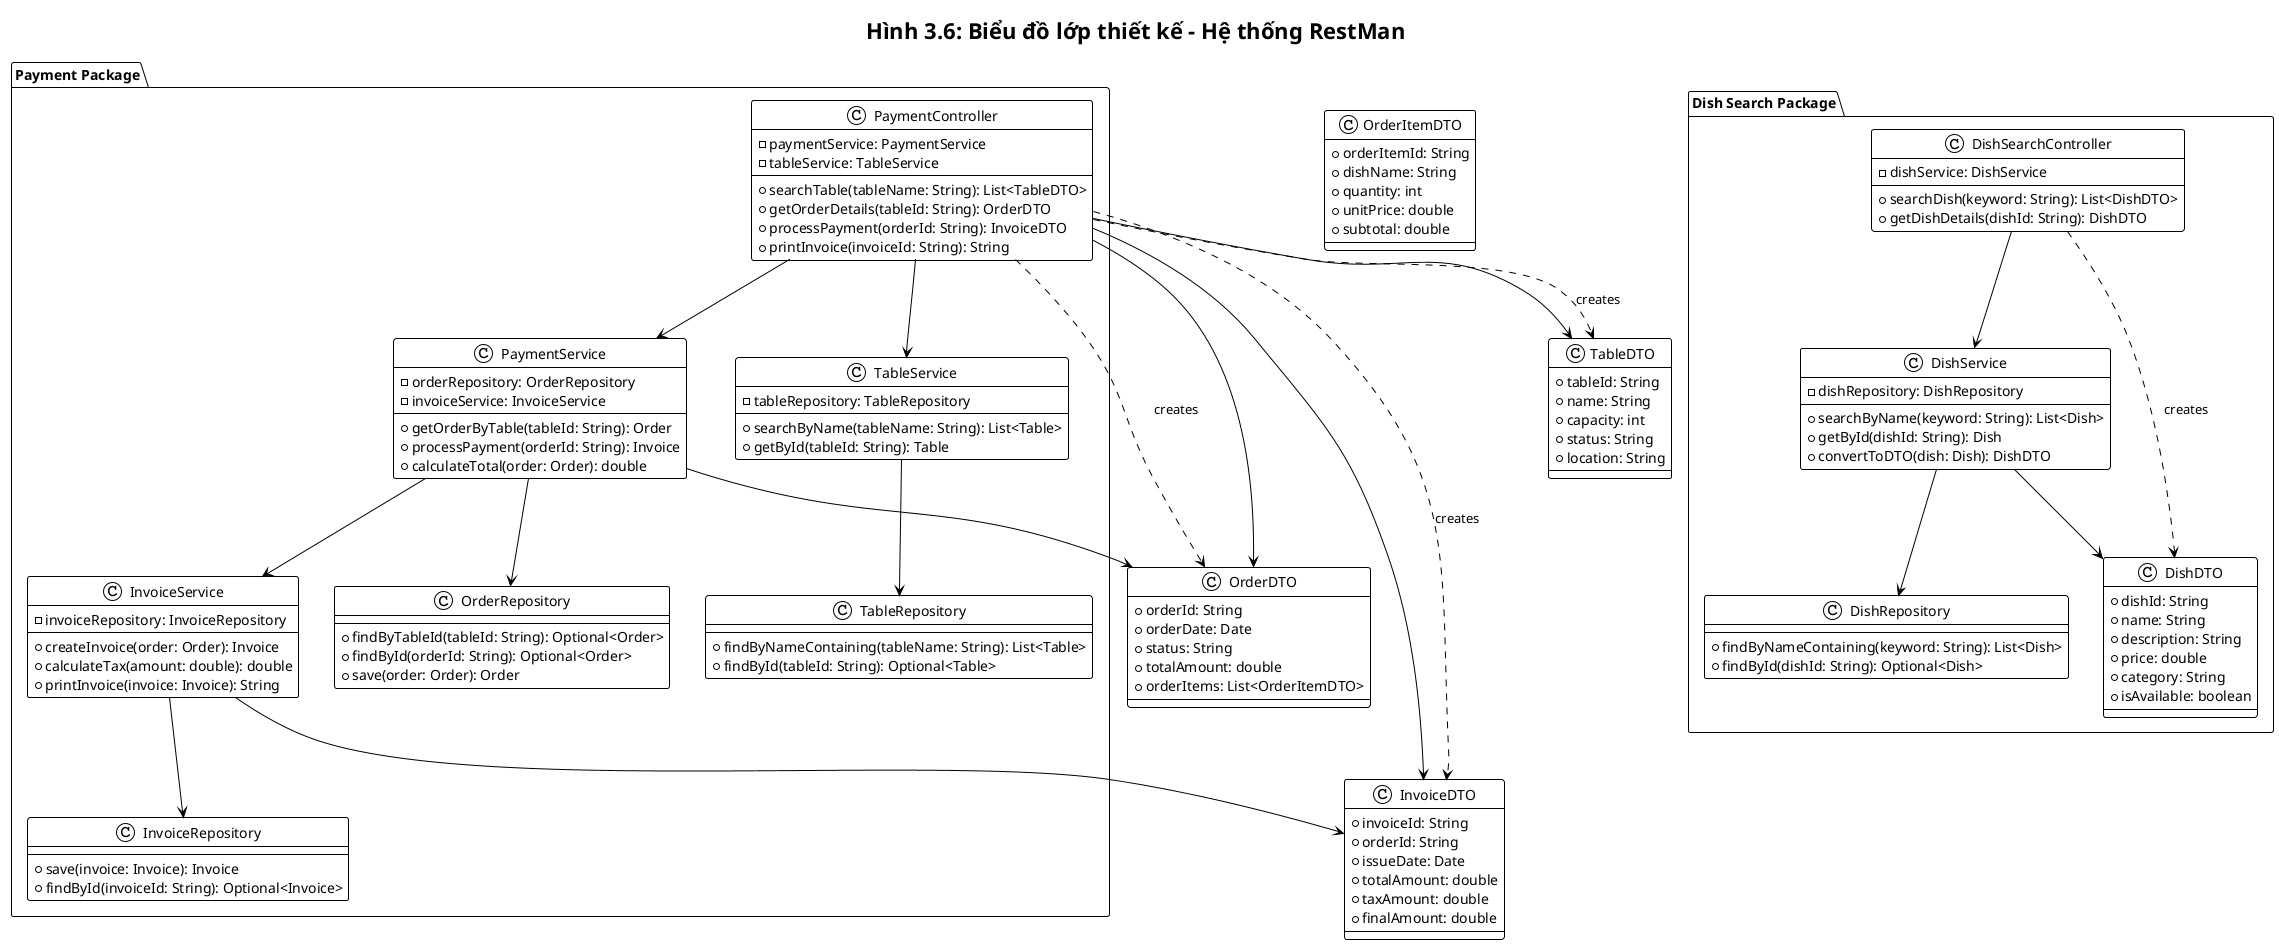@startuml RestMan_DesignClassDiagram
!theme plain
title Hình 3.6: Biểu đồ lớp thiết kế - Hệ thống RestMan

' Design Classes for Search Dish Information
package "Dish Search Package" {
    class DishSearchController {
        -dishService: DishService
        +searchDish(keyword: String): List<DishDTO>
        +getDishDetails(dishId: String): DishDTO
    }
    
    class DishService {
        -dishRepository: DishRepository
        +searchByName(keyword: String): List<Dish>
        +getById(dishId: String): Dish
        +convertToDTO(dish: Dish): DishDTO
    }
    
    class DishRepository {
        +findByNameContaining(keyword: String): List<Dish>
        +findById(dishId: String): Optional<Dish>
    }
    
    class DishDTO {
        +dishId: String
        +name: String
        +description: String
        +price: double
        +category: String
        +isAvailable: boolean
    }
}

' Design Classes for Process Payment
package "Payment Package" {
    class PaymentController {
        -paymentService: PaymentService
        -tableService: TableService
        +searchTable(tableName: String): List<TableDTO>
        +getOrderDetails(tableId: String): OrderDTO
        +processPayment(orderId: String): InvoiceDTO
        +printInvoice(invoiceId: String): String
    }
    
    class PaymentService {
        -orderRepository: OrderRepository
        -invoiceService: InvoiceService
        +getOrderByTable(tableId: String): Order
        +processPayment(orderId: String): Invoice
        +calculateTotal(order: Order): double
    }
    
    class TableService {
        -tableRepository: TableRepository
        +searchByName(tableName: String): List<Table>
        +getById(tableId: String): Table
    }
    
    class InvoiceService {
        -invoiceRepository: InvoiceRepository
        +createInvoice(order: Order): Invoice
        +calculateTax(amount: double): double
        +printInvoice(invoice: Invoice): String
    }
    
    class OrderRepository {
        +findByTableId(tableId: String): Optional<Order>
        +findById(orderId: String): Optional<Order>
        +save(order: Order): Order
    }
    
    class TableRepository {
        +findByNameContaining(tableName: String): List<Table>
        +findById(tableId: String): Optional<Table>
    }
    
    class InvoiceRepository {
        +save(invoice: Invoice): Invoice
        +findById(invoiceId: String): Optional<Invoice>
    }
}

' DTOs
class TableDTO {
    +tableId: String
    +name: String
    +capacity: int
    +status: String
    +location: String
}

class OrderDTO {
    +orderId: String
    +orderDate: Date
    +status: String
    +totalAmount: double
    +orderItems: List<OrderItemDTO>
}

class OrderItemDTO {
    +orderItemId: String
    +dishName: String
    +quantity: int
    +unitPrice: double
    +subtotal: double
}

class InvoiceDTO {
    +invoiceId: String
    +orderId: String
    +issueDate: Date
    +totalAmount: double
    +taxAmount: double
    +finalAmount: double
}

' Relationships
DishSearchController --> DishService
DishService --> DishRepository
DishService --> DishDTO

PaymentController --> PaymentService
PaymentController --> TableService
PaymentService --> OrderRepository
PaymentService --> InvoiceService
TableService --> TableRepository
InvoiceService --> InvoiceRepository

PaymentController --> TableDTO
PaymentController --> OrderDTO
PaymentController --> InvoiceDTO
PaymentService --> OrderDTO
InvoiceService --> InvoiceDTO

' Dependencies
DishSearchController ..> DishDTO : creates
PaymentController ..> TableDTO : creates
PaymentController ..> OrderDTO : creates
PaymentController ..> InvoiceDTO : creates

@enduml
